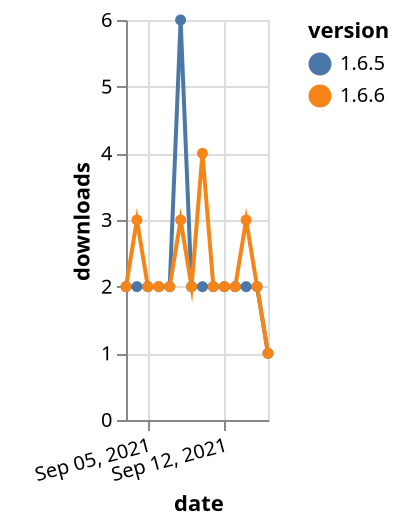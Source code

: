 {"$schema": "https://vega.github.io/schema/vega-lite/v5.json", "description": "A simple bar chart with embedded data.", "data": {"values": [{"date": "2021-09-03", "total": 3967, "delta": 2, "version": "1.6.5"}, {"date": "2021-09-04", "total": 3969, "delta": 2, "version": "1.6.5"}, {"date": "2021-09-05", "total": 3971, "delta": 2, "version": "1.6.5"}, {"date": "2021-09-06", "total": 3973, "delta": 2, "version": "1.6.5"}, {"date": "2021-09-07", "total": 3975, "delta": 2, "version": "1.6.5"}, {"date": "2021-09-08", "total": 3981, "delta": 6, "version": "1.6.5"}, {"date": "2021-09-09", "total": 3983, "delta": 2, "version": "1.6.5"}, {"date": "2021-09-10", "total": 3985, "delta": 2, "version": "1.6.5"}, {"date": "2021-09-11", "total": 3987, "delta": 2, "version": "1.6.5"}, {"date": "2021-09-12", "total": 3989, "delta": 2, "version": "1.6.5"}, {"date": "2021-09-13", "total": 3991, "delta": 2, "version": "1.6.5"}, {"date": "2021-09-14", "total": 3993, "delta": 2, "version": "1.6.5"}, {"date": "2021-09-15", "total": 3995, "delta": 2, "version": "1.6.5"}, {"date": "2021-09-16", "total": 3996, "delta": 1, "version": "1.6.5"}, {"date": "2021-09-03", "total": 2788, "delta": 2, "version": "1.6.6"}, {"date": "2021-09-04", "total": 2791, "delta": 3, "version": "1.6.6"}, {"date": "2021-09-05", "total": 2793, "delta": 2, "version": "1.6.6"}, {"date": "2021-09-06", "total": 2795, "delta": 2, "version": "1.6.6"}, {"date": "2021-09-07", "total": 2797, "delta": 2, "version": "1.6.6"}, {"date": "2021-09-08", "total": 2800, "delta": 3, "version": "1.6.6"}, {"date": "2021-09-09", "total": 2802, "delta": 2, "version": "1.6.6"}, {"date": "2021-09-10", "total": 2806, "delta": 4, "version": "1.6.6"}, {"date": "2021-09-11", "total": 2808, "delta": 2, "version": "1.6.6"}, {"date": "2021-09-12", "total": 2810, "delta": 2, "version": "1.6.6"}, {"date": "2021-09-13", "total": 2812, "delta": 2, "version": "1.6.6"}, {"date": "2021-09-14", "total": 2815, "delta": 3, "version": "1.6.6"}, {"date": "2021-09-15", "total": 2817, "delta": 2, "version": "1.6.6"}, {"date": "2021-09-16", "total": 2818, "delta": 1, "version": "1.6.6"}]}, "width": "container", "mark": {"type": "line", "point": {"filled": true}}, "encoding": {"x": {"field": "date", "type": "temporal", "timeUnit": "yearmonthdate", "title": "date", "axis": {"labelAngle": -15}}, "y": {"field": "delta", "type": "quantitative", "title": "downloads"}, "color": {"field": "version", "type": "nominal"}, "tooltip": {"field": "delta"}}}
